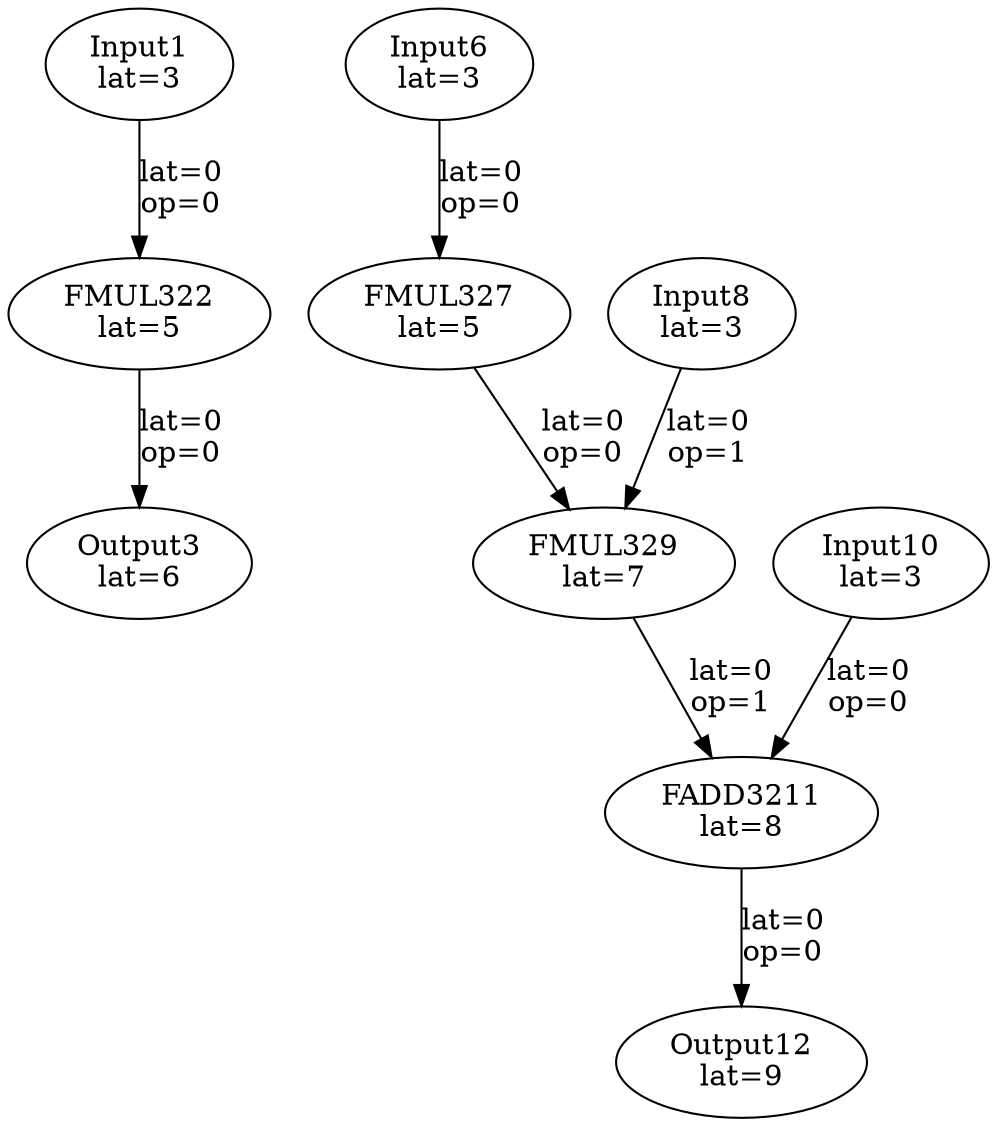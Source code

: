 Digraph G {
"Input1"[label = "\N\nlat=3"];
"FMUL322"[label = "\N\nlat=5"];
"Input1"->"FMUL322"[label = "lat=0\nop=0"];
"Output3"[label = "\N\nlat=6"];
"FMUL322"->"Output3"[label = "lat=0\nop=0"];
"Input6"[label = "\N\nlat=3"];
"FMUL327"[label = "\N\nlat=5"];
"Input6"->"FMUL327"[label = "lat=0\nop=0"];
"Input8"[label = "\N\nlat=3"];
"FMUL329"[label = "\N\nlat=7"];
"FMUL327"->"FMUL329"[label = "lat=0\nop=0"];
"Input8"->"FMUL329"[label = "lat=0\nop=1"];
"Input10"[label = "\N\nlat=3"];
"FADD3211"[label = "\N\nlat=8"];
"Input10"->"FADD3211"[label = "lat=0\nop=0"];
"FMUL329"->"FADD3211"[label = "lat=0\nop=1"];
"Output12"[label = "\N\nlat=9"];
"FADD3211"->"Output12"[label = "lat=0\nop=0"];
}
